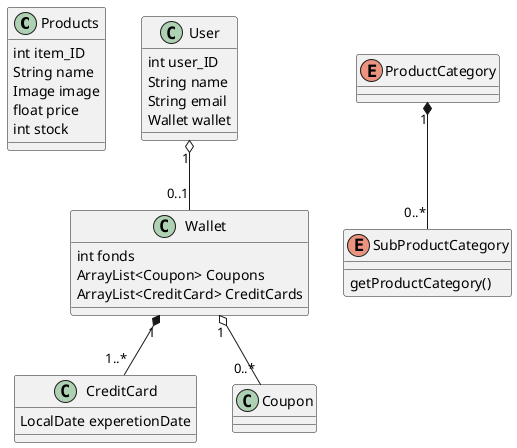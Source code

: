 @startuml
class Products {
    int item_ID
    String name
    Image image
    float price
    int stock
}

class User {
    int user_ID
    String name
    String email
    Wallet wallet
}

Class Wallet {
    int fonds
    ArrayList<Coupon> Coupons
    ArrayList<CreditCard> CreditCards
}

class CreditCard {
    LocalDate experetionDate
}

class Coupon {
    
}

enum ProductCategory {

}

enum SubProductCategory {

    getProductCategory()
}

Wallet "1" o-- "0..*" Coupon
Wallet "1" *-- "1..*" CreditCard
User "1" o-- "0..1" Wallet
ProductCategory "1" *-- "0..*" SubProductCategory

@enduml